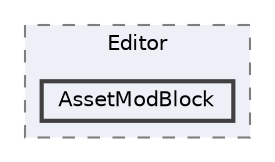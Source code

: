 digraph "ParrelSync/Editor/AssetModBlock"
{
 // LATEX_PDF_SIZE
  bgcolor="transparent";
  edge [fontname=Helvetica,fontsize=10,labelfontname=Helvetica,labelfontsize=10];
  node [fontname=Helvetica,fontsize=10,shape=box,height=0.2,width=0.4];
  compound=true
  subgraph clusterdir_3df23b6b0487486afaf7f66ce939e872 {
    graph [ bgcolor="#edf0f7", pencolor="grey50", label="Editor", fontname=Helvetica,fontsize=10 style="filled,dashed", URL="dir_3df23b6b0487486afaf7f66ce939e872.html",tooltip=""]
  dir_de0161d60ca0e26b60ac09bbca5bd2d3 [label="AssetModBlock", fillcolor="#edf0f7", color="grey25", style="filled,bold", URL="dir_de0161d60ca0e26b60ac09bbca5bd2d3.html",tooltip=""];
  }
}
